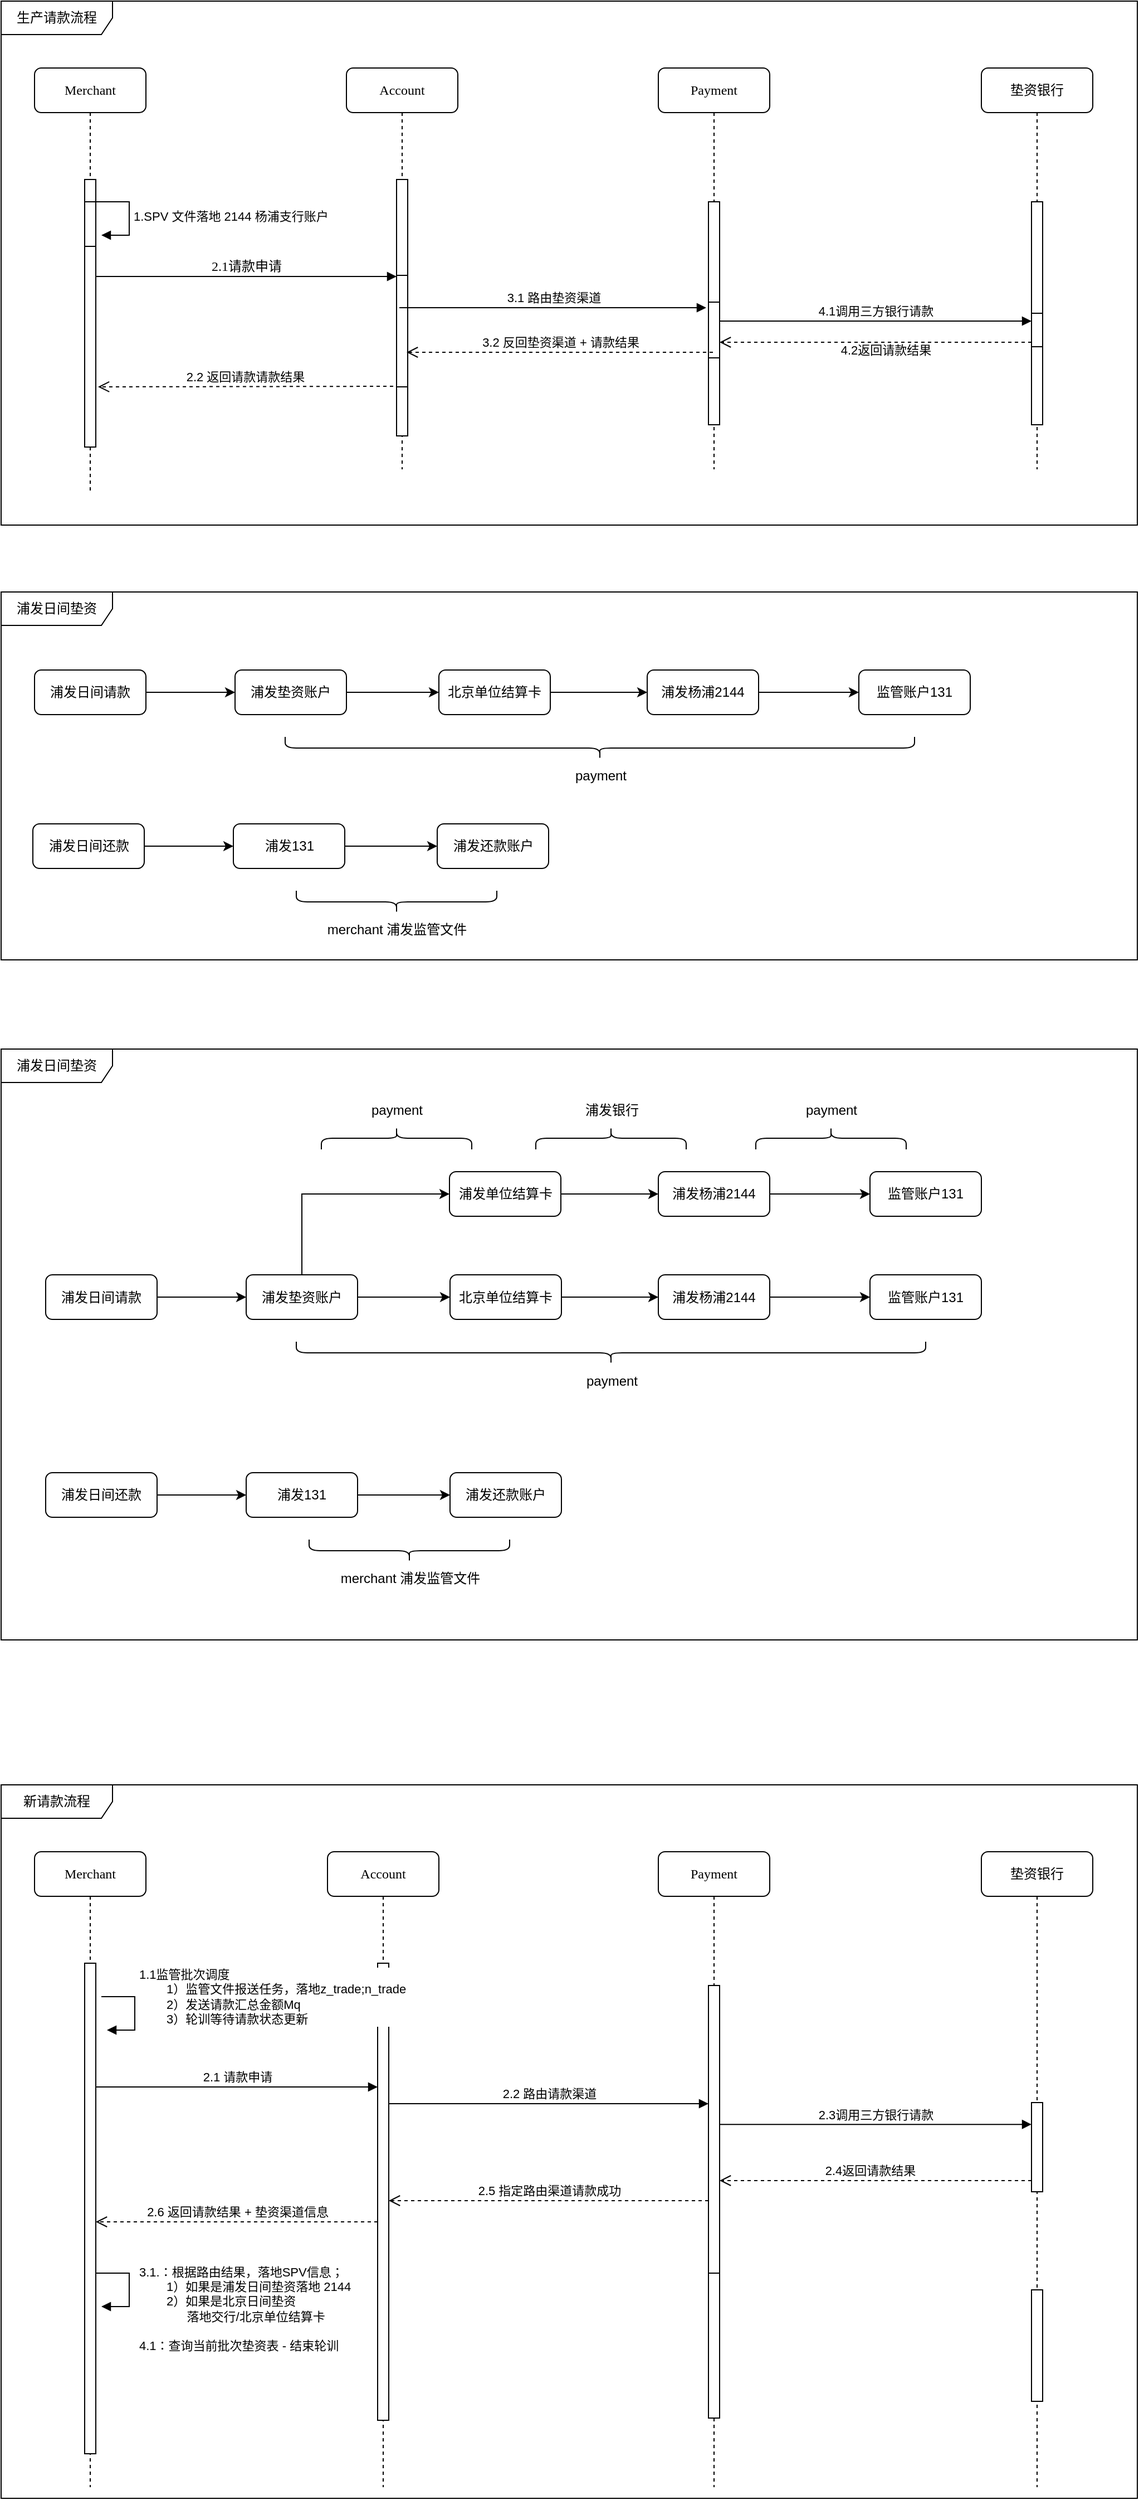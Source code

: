 <mxfile version="24.7.12">
  <diagram name="Page-1" id="13e1069c-82ec-6db2-03f1-153e76fe0fe0">
    <mxGraphModel dx="2506" dy="818" grid="1" gridSize="10" guides="1" tooltips="1" connect="1" arrows="1" fold="1" page="1" pageScale="1" pageWidth="1100" pageHeight="850" background="none" math="0" shadow="0">
      <root>
        <mxCell id="0" />
        <mxCell id="1" parent="0" />
        <mxCell id="7baba1c4bc27f4b0-2" value="Account" style="shape=umlLifeline;perimeter=lifelinePerimeter;whiteSpace=wrap;html=1;container=1;collapsible=0;recursiveResize=0;outlineConnect=0;rounded=1;shadow=0;comic=0;labelBackgroundColor=none;strokeWidth=1;fontFamily=Verdana;fontSize=12;align=center;" parent="1" vertex="1">
          <mxGeometry x="380" y="80" width="100" height="360" as="geometry" />
        </mxCell>
        <mxCell id="7baba1c4bc27f4b0-10" value="" style="html=1;points=[];perimeter=orthogonalPerimeter;rounded=0;shadow=0;comic=0;labelBackgroundColor=none;strokeWidth=1;fontFamily=Verdana;fontSize=12;align=center;" parent="7baba1c4bc27f4b0-2" vertex="1">
          <mxGeometry x="45" y="100" width="10" height="230" as="geometry" />
        </mxCell>
        <mxCell id="kpxduoVY6cWqKxpPgdwj-16" value="" style="html=1;points=[[0,0,0,0,5],[0,1,0,0,-5],[1,0,0,0,5],[1,1,0,0,-5]];perimeter=orthogonalPerimeter;outlineConnect=0;targetShapes=umlLifeline;portConstraint=eastwest;newEdgeStyle={&quot;curved&quot;:0,&quot;rounded&quot;:0};" parent="7baba1c4bc27f4b0-2" vertex="1">
          <mxGeometry x="45" y="186" width="10" height="100" as="geometry" />
        </mxCell>
        <mxCell id="7baba1c4bc27f4b0-3" value="Payment" style="shape=umlLifeline;perimeter=lifelinePerimeter;whiteSpace=wrap;html=1;container=1;collapsible=0;recursiveResize=0;outlineConnect=0;rounded=1;shadow=0;comic=0;labelBackgroundColor=none;strokeWidth=1;fontFamily=Verdana;fontSize=12;align=center;" parent="1" vertex="1">
          <mxGeometry x="660" y="80" width="100" height="360" as="geometry" />
        </mxCell>
        <mxCell id="7baba1c4bc27f4b0-13" value="" style="html=1;points=[];perimeter=orthogonalPerimeter;rounded=0;shadow=0;comic=0;labelBackgroundColor=none;strokeWidth=1;fontFamily=Verdana;fontSize=12;align=center;" parent="7baba1c4bc27f4b0-3" vertex="1">
          <mxGeometry x="45" y="120" width="10" height="200" as="geometry" />
        </mxCell>
        <mxCell id="kpxduoVY6cWqKxpPgdwj-9" value="" style="html=1;points=[[0,0,0,0,5],[0,1,0,0,-5],[1,0,0,0,5],[1,1,0,0,-5]];perimeter=orthogonalPerimeter;outlineConnect=0;targetShapes=umlLifeline;portConstraint=eastwest;newEdgeStyle={&quot;curved&quot;:0,&quot;rounded&quot;:0};" parent="7baba1c4bc27f4b0-3" vertex="1">
          <mxGeometry x="45" y="210" width="10" height="50" as="geometry" />
        </mxCell>
        <mxCell id="7baba1c4bc27f4b0-8" value="Merchant" style="shape=umlLifeline;perimeter=lifelinePerimeter;whiteSpace=wrap;html=1;container=1;collapsible=0;recursiveResize=0;outlineConnect=0;rounded=1;shadow=0;comic=0;labelBackgroundColor=none;strokeWidth=1;fontFamily=Verdana;fontSize=12;align=center;" parent="1" vertex="1">
          <mxGeometry x="100" y="80" width="100" height="380" as="geometry" />
        </mxCell>
        <mxCell id="7baba1c4bc27f4b0-9" value="" style="html=1;points=[];perimeter=orthogonalPerimeter;rounded=0;shadow=0;comic=0;labelBackgroundColor=none;strokeWidth=1;fontFamily=Verdana;fontSize=12;align=center;" parent="7baba1c4bc27f4b0-8" vertex="1">
          <mxGeometry x="45" y="100" width="10" height="240" as="geometry" />
        </mxCell>
        <mxCell id="kpxduoVY6cWqKxpPgdwj-3" value="" style="html=1;points=[[0,0,0,0,5],[0,1,0,0,-5],[1,0,0,0,5],[1,1,0,0,-5]];perimeter=orthogonalPerimeter;outlineConnect=0;targetShapes=umlLifeline;portConstraint=eastwest;newEdgeStyle={&quot;curved&quot;:0,&quot;rounded&quot;:0};" parent="7baba1c4bc27f4b0-8" vertex="1">
          <mxGeometry x="45" y="120" width="10" height="40" as="geometry" />
        </mxCell>
        <mxCell id="kpxduoVY6cWqKxpPgdwj-4" value="1.SPV 文件落地 2144 杨浦支行账户" style="html=1;align=left;spacingLeft=2;endArrow=block;rounded=0;edgeStyle=orthogonalEdgeStyle;curved=0;rounded=0;" parent="7baba1c4bc27f4b0-8" edge="1">
          <mxGeometry x="0.012" relative="1" as="geometry">
            <mxPoint x="55" y="120" as="sourcePoint" />
            <Array as="points">
              <mxPoint x="85" y="150" />
            </Array>
            <mxPoint x="60" y="150" as="targetPoint" />
            <mxPoint as="offset" />
          </mxGeometry>
        </mxCell>
        <mxCell id="7baba1c4bc27f4b0-11" value="2.1请款申请" style="html=1;verticalAlign=bottom;endArrow=block;entryX=0;entryY=0;labelBackgroundColor=none;fontFamily=Verdana;fontSize=12;edgeStyle=elbowEdgeStyle;elbow=horizontal;" parent="1" edge="1">
          <mxGeometry relative="1" as="geometry">
            <mxPoint x="155" y="267" as="sourcePoint" />
            <mxPoint x="425" y="267" as="targetPoint" />
            <mxPoint as="offset" />
          </mxGeometry>
        </mxCell>
        <mxCell id="kpxduoVY6cWqKxpPgdwj-10" value="3.1 路由垫资渠道" style="html=1;verticalAlign=bottom;endArrow=block;curved=0;rounded=0;entryX=0;entryY=0;entryDx=0;entryDy=5;" parent="1" edge="1">
          <mxGeometry x="0.002" relative="1" as="geometry">
            <mxPoint x="427.5" y="295" as="sourcePoint" />
            <mxPoint x="703" y="295" as="targetPoint" />
            <mxPoint as="offset" />
          </mxGeometry>
        </mxCell>
        <mxCell id="kpxduoVY6cWqKxpPgdwj-11" value="3.2 反回垫资渠道 + 请款结果" style="html=1;verticalAlign=bottom;endArrow=open;dashed=1;endSize=8;curved=0;rounded=0;exitX=0;exitY=1;exitDx=0;exitDy=-5;" parent="1" edge="1">
          <mxGeometry relative="1" as="geometry">
            <mxPoint x="434" y="335" as="targetPoint" />
            <mxPoint x="709" y="335" as="sourcePoint" />
          </mxGeometry>
        </mxCell>
        <mxCell id="kpxduoVY6cWqKxpPgdwj-12" value="2.2 返回请款请款结果" style="html=1;verticalAlign=bottom;endArrow=open;dashed=1;endSize=8;curved=0;rounded=0;exitX=0;exitY=1;exitDx=0;exitDy=-5;" parent="1" edge="1">
          <mxGeometry x="0.004" relative="1" as="geometry">
            <mxPoint x="157" y="366" as="targetPoint" />
            <mxPoint x="422" y="365.5" as="sourcePoint" />
            <mxPoint as="offset" />
          </mxGeometry>
        </mxCell>
        <mxCell id="kpxduoVY6cWqKxpPgdwj-13" value="垫资银行" style="shape=umlLifeline;perimeter=lifelinePerimeter;whiteSpace=wrap;html=1;container=1;collapsible=0;recursiveResize=0;outlineConnect=0;rounded=1;shadow=0;comic=0;labelBackgroundColor=none;strokeWidth=1;fontFamily=Verdana;fontSize=12;align=center;" parent="1" vertex="1">
          <mxGeometry x="950" y="80" width="100" height="360" as="geometry" />
        </mxCell>
        <mxCell id="kpxduoVY6cWqKxpPgdwj-14" value="" style="html=1;points=[];perimeter=orthogonalPerimeter;rounded=0;shadow=0;comic=0;labelBackgroundColor=none;strokeWidth=1;fontFamily=Verdana;fontSize=12;align=center;" parent="kpxduoVY6cWqKxpPgdwj-13" vertex="1">
          <mxGeometry x="45" y="120" width="10" height="200" as="geometry" />
        </mxCell>
        <mxCell id="kpxduoVY6cWqKxpPgdwj-20" value="" style="html=1;points=[[0,0,0,0,5],[0,1,0,0,-5],[1,0,0,0,5],[1,1,0,0,-5]];perimeter=orthogonalPerimeter;outlineConnect=0;targetShapes=umlLifeline;portConstraint=eastwest;newEdgeStyle={&quot;curved&quot;:0,&quot;rounded&quot;:0};" parent="kpxduoVY6cWqKxpPgdwj-13" vertex="1">
          <mxGeometry x="45" y="220" width="10" height="30" as="geometry" />
        </mxCell>
        <mxCell id="kpxduoVY6cWqKxpPgdwj-21" value="4.1调用三方银行请款" style="html=1;verticalAlign=bottom;endArrow=block;curved=0;rounded=0;entryX=0;entryY=0;entryDx=0;entryDy=5;" parent="1" edge="1">
          <mxGeometry relative="1" as="geometry">
            <mxPoint x="715" y="307" as="sourcePoint" />
            <mxPoint x="995" y="307" as="targetPoint" />
            <mxPoint as="offset" />
          </mxGeometry>
        </mxCell>
        <mxCell id="kpxduoVY6cWqKxpPgdwj-22" value="4.2返回请款结果" style="html=1;verticalAlign=bottom;endArrow=open;dashed=1;endSize=8;curved=0;rounded=0;exitX=0;exitY=1;exitDx=0;exitDy=-5;" parent="1" edge="1">
          <mxGeometry x="-0.064" y="16" relative="1" as="geometry">
            <mxPoint x="715" y="326" as="targetPoint" />
            <mxPoint x="995" y="326" as="sourcePoint" />
            <mxPoint as="offset" />
          </mxGeometry>
        </mxCell>
        <mxCell id="kpxduoVY6cWqKxpPgdwj-23" value="生产请款流程" style="shape=umlFrame;whiteSpace=wrap;html=1;pointerEvents=0;width=100;height=30;" parent="1" vertex="1">
          <mxGeometry x="70" y="20" width="1020" height="470" as="geometry" />
        </mxCell>
        <mxCell id="ALbWEhQMEWcFjF1U4QvQ-1" value="Account" style="shape=umlLifeline;perimeter=lifelinePerimeter;whiteSpace=wrap;html=1;container=1;collapsible=0;recursiveResize=0;outlineConnect=0;rounded=1;shadow=0;comic=0;labelBackgroundColor=none;strokeWidth=1;fontFamily=Verdana;fontSize=12;align=center;" parent="1" vertex="1">
          <mxGeometry x="363" y="1680" width="100" height="570" as="geometry" />
        </mxCell>
        <mxCell id="ALbWEhQMEWcFjF1U4QvQ-2" value="" style="html=1;points=[];perimeter=orthogonalPerimeter;rounded=0;shadow=0;comic=0;labelBackgroundColor=none;strokeWidth=1;fontFamily=Verdana;fontSize=12;align=center;" parent="ALbWEhQMEWcFjF1U4QvQ-1" vertex="1">
          <mxGeometry x="45" y="100" width="10" height="410" as="geometry" />
        </mxCell>
        <mxCell id="ALbWEhQMEWcFjF1U4QvQ-3" value="Payment" style="shape=umlLifeline;perimeter=lifelinePerimeter;whiteSpace=wrap;html=1;container=1;collapsible=0;recursiveResize=0;outlineConnect=0;rounded=1;shadow=0;comic=0;labelBackgroundColor=none;strokeWidth=1;fontFamily=Verdana;fontSize=12;align=center;" parent="1" vertex="1">
          <mxGeometry x="660" y="1680" width="100" height="570" as="geometry" />
        </mxCell>
        <mxCell id="ALbWEhQMEWcFjF1U4QvQ-4" value="" style="html=1;points=[];perimeter=orthogonalPerimeter;rounded=0;shadow=0;comic=0;labelBackgroundColor=none;strokeWidth=1;fontFamily=Verdana;fontSize=12;align=center;" parent="ALbWEhQMEWcFjF1U4QvQ-3" vertex="1">
          <mxGeometry x="45" y="120" width="10" height="370" as="geometry" />
        </mxCell>
        <mxCell id="ALbWEhQMEWcFjF1U4QvQ-5" value="Merchant" style="shape=umlLifeline;perimeter=lifelinePerimeter;whiteSpace=wrap;html=1;container=1;collapsible=0;recursiveResize=0;outlineConnect=0;rounded=1;shadow=0;comic=0;labelBackgroundColor=none;strokeWidth=1;fontFamily=Verdana;fontSize=12;align=center;" parent="1" vertex="1">
          <mxGeometry x="100" y="1680" width="100" height="570" as="geometry" />
        </mxCell>
        <mxCell id="ALbWEhQMEWcFjF1U4QvQ-6" value="" style="html=1;points=[];perimeter=orthogonalPerimeter;rounded=0;shadow=0;comic=0;labelBackgroundColor=none;strokeWidth=1;fontFamily=Verdana;fontSize=12;align=center;" parent="ALbWEhQMEWcFjF1U4QvQ-5" vertex="1">
          <mxGeometry x="45" y="100" width="10" height="440" as="geometry" />
        </mxCell>
        <mxCell id="ALbWEhQMEWcFjF1U4QvQ-7" value="垫资银行" style="shape=umlLifeline;perimeter=lifelinePerimeter;whiteSpace=wrap;html=1;container=1;collapsible=0;recursiveResize=0;outlineConnect=0;rounded=1;shadow=0;comic=0;labelBackgroundColor=none;strokeWidth=1;fontFamily=Verdana;fontSize=12;align=center;" parent="1" vertex="1">
          <mxGeometry x="950" y="1680" width="100" height="570" as="geometry" />
        </mxCell>
        <mxCell id="ALbWEhQMEWcFjF1U4QvQ-8" value="" style="html=1;points=[];perimeter=orthogonalPerimeter;rounded=0;shadow=0;comic=0;labelBackgroundColor=none;strokeWidth=1;fontFamily=Verdana;fontSize=12;align=center;" parent="ALbWEhQMEWcFjF1U4QvQ-7" vertex="1">
          <mxGeometry x="45" y="393" width="10" height="100" as="geometry" />
        </mxCell>
        <mxCell id="ALbWEhQMEWcFjF1U4QvQ-9" value="新请款流程" style="shape=umlFrame;whiteSpace=wrap;html=1;pointerEvents=0;width=100;height=30;" parent="1" vertex="1">
          <mxGeometry x="70" y="1620" width="1020" height="640" as="geometry" />
        </mxCell>
        <mxCell id="ALbWEhQMEWcFjF1U4QvQ-10" value="3.1.：根据路由结果，落地SPV信息；&lt;br&gt;&lt;span style=&quot;white-space: pre;&quot;&gt;&#x9;&lt;/span&gt;1）如果是浦发日间垫资落地 2144&lt;br&gt;&lt;span style=&quot;white-space: pre;&quot;&gt;&#x9;&lt;/span&gt;2）如果是北京日间垫资&lt;br&gt;&lt;span style=&quot;white-space: pre;&quot;&gt;&#x9;&lt;/span&gt;&amp;nbsp; &amp;nbsp; &amp;nbsp; 落地交行/北京单位结算卡&lt;br&gt;&lt;br&gt;4.1：查询当前批次垫资表 - 结束轮训" style="html=1;align=left;spacingLeft=2;endArrow=block;rounded=0;edgeStyle=orthogonalEdgeStyle;curved=0;rounded=0;" parent="1" edge="1">
          <mxGeometry x="0.412" y="5" relative="1" as="geometry">
            <mxPoint x="155" y="2058" as="sourcePoint" />
            <Array as="points">
              <mxPoint x="185" y="2088" />
            </Array>
            <mxPoint x="5" y="-3" as="offset" />
            <mxPoint x="160" y="2088" as="targetPoint" />
          </mxGeometry>
        </mxCell>
        <mxCell id="ALbWEhQMEWcFjF1U4QvQ-11" value="2.1 请款申请" style="html=1;verticalAlign=bottom;endArrow=block;curved=0;rounded=0;entryX=0;entryY=0;entryDx=0;entryDy=5;" parent="1" edge="1">
          <mxGeometry x="0.001" relative="1" as="geometry">
            <mxPoint x="155" y="1891.0" as="sourcePoint" />
            <mxPoint x="408" y="1891.0" as="targetPoint" />
            <mxPoint as="offset" />
          </mxGeometry>
        </mxCell>
        <mxCell id="ALbWEhQMEWcFjF1U4QvQ-12" value="2.6 返回请款结果 + 垫资渠道信息" style="html=1;verticalAlign=bottom;endArrow=open;dashed=1;endSize=8;curved=0;rounded=0;exitX=0;exitY=1;exitDx=0;exitDy=-5;" parent="1" edge="1">
          <mxGeometry x="0.001" relative="1" as="geometry">
            <mxPoint x="155" y="2012.0" as="targetPoint" />
            <mxPoint x="408" y="2012" as="sourcePoint" />
            <mxPoint as="offset" />
          </mxGeometry>
        </mxCell>
        <mxCell id="ALbWEhQMEWcFjF1U4QvQ-13" value="" style="html=1;points=[[0,0,0,0,5],[0,1,0,0,-5],[1,0,0,0,5],[1,1,0,0,-5]];perimeter=orthogonalPerimeter;outlineConnect=0;targetShapes=umlLifeline;portConstraint=eastwest;newEdgeStyle={&quot;curved&quot;:0,&quot;rounded&quot;:0};" parent="1" vertex="1">
          <mxGeometry x="705" y="2058" width="10" height="130" as="geometry" />
        </mxCell>
        <mxCell id="ALbWEhQMEWcFjF1U4QvQ-14" value="2.2 路由请款渠道" style="html=1;verticalAlign=bottom;endArrow=block;curved=0;rounded=0;entryX=0;entryY=0;entryDx=0;entryDy=5;" parent="1" edge="1">
          <mxGeometry x="0.005" relative="1" as="geometry">
            <mxPoint x="418" y="1906.0" as="sourcePoint" />
            <mxPoint as="offset" />
            <mxPoint x="705" y="1906.0" as="targetPoint" />
          </mxGeometry>
        </mxCell>
        <mxCell id="ALbWEhQMEWcFjF1U4QvQ-15" value="2.5 指定路由渠道请款成功" style="html=1;verticalAlign=bottom;endArrow=open;dashed=1;endSize=8;curved=0;rounded=0;exitX=0;exitY=1;exitDx=0;exitDy=-5;" parent="1" edge="1">
          <mxGeometry relative="1" as="geometry">
            <mxPoint x="418" y="1993" as="targetPoint" />
            <mxPoint x="705" y="1993" as="sourcePoint" />
          </mxGeometry>
        </mxCell>
        <mxCell id="ALbWEhQMEWcFjF1U4QvQ-16" value="" style="html=1;points=[[0,0,0,0,5],[0,1,0,0,-5],[1,0,0,0,5],[1,1,0,0,-5]];perimeter=orthogonalPerimeter;outlineConnect=0;targetShapes=umlLifeline;portConstraint=eastwest;newEdgeStyle={&quot;curved&quot;:0,&quot;rounded&quot;:0};" parent="1" vertex="1">
          <mxGeometry x="995" y="1905" width="10" height="80" as="geometry" />
        </mxCell>
        <mxCell id="ALbWEhQMEWcFjF1U4QvQ-17" value="2.3调用三方银行请款" style="html=1;verticalAlign=bottom;endArrow=block;curved=0;rounded=0;entryX=0;entryY=0;entryDx=0;entryDy=5;" parent="1" edge="1">
          <mxGeometry relative="1" as="geometry">
            <mxPoint x="715" y="1924.58" as="sourcePoint" />
            <mxPoint as="offset" />
            <mxPoint x="995" y="1924.58" as="targetPoint" />
          </mxGeometry>
        </mxCell>
        <mxCell id="ALbWEhQMEWcFjF1U4QvQ-18" value="2.4返回请款结果" style="html=1;verticalAlign=bottom;endArrow=open;dashed=1;endSize=8;curved=0;rounded=0;" parent="1" edge="1">
          <mxGeometry x="0.036" relative="1" as="geometry">
            <mxPoint x="715" y="1975" as="targetPoint" />
            <mxPoint as="offset" />
            <mxPoint x="995" y="1975" as="sourcePoint" />
            <Array as="points">
              <mxPoint x="770" y="1975" />
            </Array>
          </mxGeometry>
        </mxCell>
        <mxCell id="ALbWEhQMEWcFjF1U4QvQ-19" value="1.1监管批次调度&lt;br&gt;&lt;span style=&quot;white-space: pre;&quot;&gt;&#x9;&lt;/span&gt;1）监管文件报送任务，落地z_trade;n_trade&lt;br&gt;&lt;span style=&quot;white-space: pre;&quot;&gt;&#x9;&lt;/span&gt;2）发送请款汇总金额Mq&lt;br&gt;&lt;span style=&quot;white-space: pre;&quot;&gt;&#x9;&lt;/span&gt;3）轮训等待请款状态更新" style="html=1;align=left;spacingLeft=2;endArrow=block;rounded=0;edgeStyle=orthogonalEdgeStyle;curved=0;rounded=0;fillColor=none;" parent="1" edge="1">
          <mxGeometry x="-0.294" relative="1" as="geometry">
            <mxPoint x="160" y="1810" as="sourcePoint" />
            <Array as="points">
              <mxPoint x="190" y="1840" />
            </Array>
            <mxPoint x="165" y="1840" as="targetPoint" />
            <mxPoint as="offset" />
          </mxGeometry>
        </mxCell>
        <mxCell id="ALbWEhQMEWcFjF1U4QvQ-26" style="edgeStyle=orthogonalEdgeStyle;rounded=0;orthogonalLoop=1;jettySize=auto;html=1;entryX=0;entryY=0.5;entryDx=0;entryDy=0;" parent="1" source="ALbWEhQMEWcFjF1U4QvQ-22" target="ALbWEhQMEWcFjF1U4QvQ-25" edge="1">
          <mxGeometry relative="1" as="geometry" />
        </mxCell>
        <mxCell id="ALbWEhQMEWcFjF1U4QvQ-22" value="浦发日间请款" style="rounded=1;whiteSpace=wrap;html=1;" parent="1" vertex="1">
          <mxGeometry x="100" y="620" width="100" height="40" as="geometry" />
        </mxCell>
        <mxCell id="ALbWEhQMEWcFjF1U4QvQ-30" style="edgeStyle=orthogonalEdgeStyle;rounded=0;orthogonalLoop=1;jettySize=auto;html=1;" parent="1" source="ALbWEhQMEWcFjF1U4QvQ-25" target="ALbWEhQMEWcFjF1U4QvQ-28" edge="1">
          <mxGeometry relative="1" as="geometry" />
        </mxCell>
        <mxCell id="ALbWEhQMEWcFjF1U4QvQ-25" value="浦发垫资账户" style="rounded=1;whiteSpace=wrap;html=1;" parent="1" vertex="1">
          <mxGeometry x="280" y="620" width="100" height="40" as="geometry" />
        </mxCell>
        <mxCell id="ALbWEhQMEWcFjF1U4QvQ-27" value="浦发日间垫资" style="shape=umlFrame;whiteSpace=wrap;html=1;pointerEvents=0;width=100;height=30;" parent="1" vertex="1">
          <mxGeometry x="70" y="550" width="1020" height="330" as="geometry" />
        </mxCell>
        <mxCell id="ALbWEhQMEWcFjF1U4QvQ-32" style="edgeStyle=orthogonalEdgeStyle;rounded=0;orthogonalLoop=1;jettySize=auto;html=1;" parent="1" source="ALbWEhQMEWcFjF1U4QvQ-28" target="ALbWEhQMEWcFjF1U4QvQ-31" edge="1">
          <mxGeometry relative="1" as="geometry" />
        </mxCell>
        <mxCell id="ALbWEhQMEWcFjF1U4QvQ-28" value="北京单位结算卡" style="rounded=1;whiteSpace=wrap;html=1;" parent="1" vertex="1">
          <mxGeometry x="463" y="620" width="100" height="40" as="geometry" />
        </mxCell>
        <mxCell id="0XcmcjFNegIatuKm_EpQ-2" style="edgeStyle=orthogonalEdgeStyle;rounded=0;orthogonalLoop=1;jettySize=auto;html=1;entryX=0;entryY=0.5;entryDx=0;entryDy=0;" edge="1" parent="1" source="ALbWEhQMEWcFjF1U4QvQ-31" target="0XcmcjFNegIatuKm_EpQ-1">
          <mxGeometry relative="1" as="geometry" />
        </mxCell>
        <mxCell id="ALbWEhQMEWcFjF1U4QvQ-31" value="浦发杨浦2144" style="rounded=1;whiteSpace=wrap;html=1;" parent="1" vertex="1">
          <mxGeometry x="650" y="620" width="100" height="40" as="geometry" />
        </mxCell>
        <mxCell id="0XcmcjFNegIatuKm_EpQ-1" value="监管账户131" style="rounded=1;whiteSpace=wrap;html=1;" vertex="1" parent="1">
          <mxGeometry x="840" y="620" width="100" height="40" as="geometry" />
        </mxCell>
        <mxCell id="0XcmcjFNegIatuKm_EpQ-3" style="edgeStyle=orthogonalEdgeStyle;rounded=0;orthogonalLoop=1;jettySize=auto;html=1;entryX=0;entryY=0.5;entryDx=0;entryDy=0;" edge="1" parent="1" source="0XcmcjFNegIatuKm_EpQ-4" target="0XcmcjFNegIatuKm_EpQ-6">
          <mxGeometry relative="1" as="geometry" />
        </mxCell>
        <mxCell id="0XcmcjFNegIatuKm_EpQ-4" value="浦发日间还款" style="rounded=1;whiteSpace=wrap;html=1;" vertex="1" parent="1">
          <mxGeometry x="98.5" y="758" width="100" height="40" as="geometry" />
        </mxCell>
        <mxCell id="0XcmcjFNegIatuKm_EpQ-5" style="edgeStyle=orthogonalEdgeStyle;rounded=0;orthogonalLoop=1;jettySize=auto;html=1;" edge="1" parent="1" source="0XcmcjFNegIatuKm_EpQ-6" target="0XcmcjFNegIatuKm_EpQ-8">
          <mxGeometry relative="1" as="geometry" />
        </mxCell>
        <mxCell id="0XcmcjFNegIatuKm_EpQ-6" value="浦发131" style="rounded=1;whiteSpace=wrap;html=1;" vertex="1" parent="1">
          <mxGeometry x="278.5" y="758" width="100" height="40" as="geometry" />
        </mxCell>
        <mxCell id="0XcmcjFNegIatuKm_EpQ-8" value="浦发还款账户" style="rounded=1;whiteSpace=wrap;html=1;" vertex="1" parent="1">
          <mxGeometry x="461.5" y="758" width="100" height="40" as="geometry" />
        </mxCell>
        <mxCell id="0XcmcjFNegIatuKm_EpQ-12" value="" style="shape=curlyBracket;whiteSpace=wrap;html=1;rounded=1;labelPosition=left;verticalLabelPosition=middle;align=right;verticalAlign=middle;rotation=-90;" vertex="1" parent="1">
          <mxGeometry x="415" y="738" width="20" height="180" as="geometry" />
        </mxCell>
        <mxCell id="0XcmcjFNegIatuKm_EpQ-13" value="merchant 浦发监管文件" style="text;html=1;align=center;verticalAlign=middle;resizable=0;points=[];autosize=1;strokeColor=none;fillColor=none;" vertex="1" parent="1">
          <mxGeometry x="350" y="838" width="150" height="30" as="geometry" />
        </mxCell>
        <mxCell id="0XcmcjFNegIatuKm_EpQ-16" value="" style="shape=curlyBracket;whiteSpace=wrap;html=1;rounded=1;labelPosition=left;verticalLabelPosition=middle;align=right;verticalAlign=middle;rotation=-90;" vertex="1" parent="1">
          <mxGeometry x="597.5" y="407.5" width="20" height="565" as="geometry" />
        </mxCell>
        <mxCell id="0XcmcjFNegIatuKm_EpQ-17" value="payment" style="text;html=1;align=center;verticalAlign=middle;resizable=0;points=[];autosize=1;strokeColor=none;fillColor=none;" vertex="1" parent="1">
          <mxGeometry x="572.5" y="700" width="70" height="30" as="geometry" />
        </mxCell>
        <mxCell id="0XcmcjFNegIatuKm_EpQ-22" style="edgeStyle=orthogonalEdgeStyle;rounded=0;orthogonalLoop=1;jettySize=auto;html=1;entryX=0;entryY=0.5;entryDx=0;entryDy=0;" edge="1" parent="1" source="0XcmcjFNegIatuKm_EpQ-23" target="0XcmcjFNegIatuKm_EpQ-25">
          <mxGeometry relative="1" as="geometry" />
        </mxCell>
        <mxCell id="0XcmcjFNegIatuKm_EpQ-23" value="浦发日间请款" style="rounded=1;whiteSpace=wrap;html=1;" vertex="1" parent="1">
          <mxGeometry x="110" y="1162.5" width="100" height="40" as="geometry" />
        </mxCell>
        <mxCell id="0XcmcjFNegIatuKm_EpQ-24" style="edgeStyle=orthogonalEdgeStyle;rounded=0;orthogonalLoop=1;jettySize=auto;html=1;" edge="1" parent="1" source="0XcmcjFNegIatuKm_EpQ-25" target="0XcmcjFNegIatuKm_EpQ-28">
          <mxGeometry relative="1" as="geometry" />
        </mxCell>
        <mxCell id="0XcmcjFNegIatuKm_EpQ-25" value="浦发垫资账户" style="rounded=1;whiteSpace=wrap;html=1;" vertex="1" parent="1">
          <mxGeometry x="290" y="1162.5" width="100" height="40" as="geometry" />
        </mxCell>
        <mxCell id="0XcmcjFNegIatuKm_EpQ-26" value="浦发日间垫资" style="shape=umlFrame;whiteSpace=wrap;html=1;pointerEvents=0;width=100;height=30;" vertex="1" parent="1">
          <mxGeometry x="70" y="960" width="1020" height="530" as="geometry" />
        </mxCell>
        <mxCell id="0XcmcjFNegIatuKm_EpQ-27" style="edgeStyle=orthogonalEdgeStyle;rounded=0;orthogonalLoop=1;jettySize=auto;html=1;" edge="1" parent="1" source="0XcmcjFNegIatuKm_EpQ-28" target="0XcmcjFNegIatuKm_EpQ-30">
          <mxGeometry relative="1" as="geometry" />
        </mxCell>
        <mxCell id="0XcmcjFNegIatuKm_EpQ-28" value="北京单位结算卡" style="rounded=1;whiteSpace=wrap;html=1;" vertex="1" parent="1">
          <mxGeometry x="473" y="1162.5" width="100" height="40" as="geometry" />
        </mxCell>
        <mxCell id="0XcmcjFNegIatuKm_EpQ-29" style="edgeStyle=orthogonalEdgeStyle;rounded=0;orthogonalLoop=1;jettySize=auto;html=1;entryX=0;entryY=0.5;entryDx=0;entryDy=0;" edge="1" parent="1" source="0XcmcjFNegIatuKm_EpQ-30" target="0XcmcjFNegIatuKm_EpQ-31">
          <mxGeometry relative="1" as="geometry" />
        </mxCell>
        <mxCell id="0XcmcjFNegIatuKm_EpQ-30" value="浦发杨浦2144" style="rounded=1;whiteSpace=wrap;html=1;" vertex="1" parent="1">
          <mxGeometry x="660" y="1162.5" width="100" height="40" as="geometry" />
        </mxCell>
        <mxCell id="0XcmcjFNegIatuKm_EpQ-31" value="监管账户131" style="rounded=1;whiteSpace=wrap;html=1;" vertex="1" parent="1">
          <mxGeometry x="850" y="1162.5" width="100" height="40" as="geometry" />
        </mxCell>
        <mxCell id="0XcmcjFNegIatuKm_EpQ-32" style="edgeStyle=orthogonalEdgeStyle;rounded=0;orthogonalLoop=1;jettySize=auto;html=1;entryX=0;entryY=0.5;entryDx=0;entryDy=0;" edge="1" parent="1" source="0XcmcjFNegIatuKm_EpQ-33" target="0XcmcjFNegIatuKm_EpQ-35">
          <mxGeometry relative="1" as="geometry" />
        </mxCell>
        <mxCell id="0XcmcjFNegIatuKm_EpQ-33" value="浦发日间还款" style="rounded=1;whiteSpace=wrap;html=1;" vertex="1" parent="1">
          <mxGeometry x="110" y="1340" width="100" height="40" as="geometry" />
        </mxCell>
        <mxCell id="0XcmcjFNegIatuKm_EpQ-34" style="edgeStyle=orthogonalEdgeStyle;rounded=0;orthogonalLoop=1;jettySize=auto;html=1;" edge="1" parent="1" source="0XcmcjFNegIatuKm_EpQ-35" target="0XcmcjFNegIatuKm_EpQ-36">
          <mxGeometry relative="1" as="geometry" />
        </mxCell>
        <mxCell id="0XcmcjFNegIatuKm_EpQ-35" value="浦发131" style="rounded=1;whiteSpace=wrap;html=1;" vertex="1" parent="1">
          <mxGeometry x="290" y="1340" width="100" height="40" as="geometry" />
        </mxCell>
        <mxCell id="0XcmcjFNegIatuKm_EpQ-36" value="浦发还款账户" style="rounded=1;whiteSpace=wrap;html=1;" vertex="1" parent="1">
          <mxGeometry x="473" y="1340" width="100" height="40" as="geometry" />
        </mxCell>
        <mxCell id="0XcmcjFNegIatuKm_EpQ-37" value="" style="shape=curlyBracket;whiteSpace=wrap;html=1;rounded=1;labelPosition=left;verticalLabelPosition=middle;align=right;verticalAlign=middle;rotation=-90;" vertex="1" parent="1">
          <mxGeometry x="426.5" y="1320" width="20" height="180" as="geometry" />
        </mxCell>
        <mxCell id="0XcmcjFNegIatuKm_EpQ-38" value="merchant 浦发监管文件" style="text;html=1;align=center;verticalAlign=middle;resizable=0;points=[];autosize=1;strokeColor=none;fillColor=none;" vertex="1" parent="1">
          <mxGeometry x="361.5" y="1420" width="150" height="30" as="geometry" />
        </mxCell>
        <mxCell id="0XcmcjFNegIatuKm_EpQ-39" value="" style="shape=curlyBracket;whiteSpace=wrap;html=1;rounded=1;labelPosition=left;verticalLabelPosition=middle;align=right;verticalAlign=middle;rotation=-90;" vertex="1" parent="1">
          <mxGeometry x="607.5" y="950" width="20" height="565" as="geometry" />
        </mxCell>
        <mxCell id="0XcmcjFNegIatuKm_EpQ-40" value="payment" style="text;html=1;align=center;verticalAlign=middle;resizable=0;points=[];autosize=1;strokeColor=none;fillColor=none;" vertex="1" parent="1">
          <mxGeometry x="582.5" y="1242.5" width="70" height="30" as="geometry" />
        </mxCell>
        <mxCell id="0XcmcjFNegIatuKm_EpQ-49" style="edgeStyle=orthogonalEdgeStyle;rounded=0;orthogonalLoop=1;jettySize=auto;html=1;entryX=0;entryY=0.5;entryDx=0;entryDy=0;" edge="1" parent="1" source="0XcmcjFNegIatuKm_EpQ-41" target="0XcmcjFNegIatuKm_EpQ-42">
          <mxGeometry relative="1" as="geometry" />
        </mxCell>
        <mxCell id="0XcmcjFNegIatuKm_EpQ-41" value="浦发单位结算卡" style="rounded=1;whiteSpace=wrap;html=1;" vertex="1" parent="1">
          <mxGeometry x="472.5" y="1070" width="100" height="40" as="geometry" />
        </mxCell>
        <mxCell id="0XcmcjFNegIatuKm_EpQ-50" style="edgeStyle=orthogonalEdgeStyle;rounded=0;orthogonalLoop=1;jettySize=auto;html=1;entryX=0;entryY=0.5;entryDx=0;entryDy=0;" edge="1" parent="1" source="0XcmcjFNegIatuKm_EpQ-42" target="0XcmcjFNegIatuKm_EpQ-43">
          <mxGeometry relative="1" as="geometry" />
        </mxCell>
        <mxCell id="0XcmcjFNegIatuKm_EpQ-42" value="浦发杨浦2144" style="rounded=1;whiteSpace=wrap;html=1;" vertex="1" parent="1">
          <mxGeometry x="660" y="1070" width="100" height="40" as="geometry" />
        </mxCell>
        <mxCell id="0XcmcjFNegIatuKm_EpQ-43" value="监管账户131" style="rounded=1;whiteSpace=wrap;html=1;" vertex="1" parent="1">
          <mxGeometry x="850" y="1070" width="100" height="40" as="geometry" />
        </mxCell>
        <mxCell id="0XcmcjFNegIatuKm_EpQ-48" value="" style="endArrow=classic;html=1;rounded=0;entryX=0;entryY=0.5;entryDx=0;entryDy=0;exitX=0.5;exitY=0;exitDx=0;exitDy=0;" edge="1" parent="1" source="0XcmcjFNegIatuKm_EpQ-25" target="0XcmcjFNegIatuKm_EpQ-41">
          <mxGeometry width="50" height="50" relative="1" as="geometry">
            <mxPoint x="390" y="1180" as="sourcePoint" />
            <mxPoint x="390" y="1110" as="targetPoint" />
            <Array as="points">
              <mxPoint x="340" y="1090" />
            </Array>
          </mxGeometry>
        </mxCell>
        <mxCell id="0XcmcjFNegIatuKm_EpQ-54" value="" style="shape=curlyBracket;whiteSpace=wrap;html=1;rounded=1;labelPosition=left;verticalLabelPosition=middle;align=right;verticalAlign=middle;rotation=90;" vertex="1" parent="1">
          <mxGeometry x="415" y="972.5" width="20" height="135" as="geometry" />
        </mxCell>
        <mxCell id="0XcmcjFNegIatuKm_EpQ-55" value="payment" style="text;html=1;align=center;verticalAlign=middle;resizable=0;points=[];autosize=1;strokeColor=none;fillColor=none;" vertex="1" parent="1">
          <mxGeometry x="390" y="1000" width="70" height="30" as="geometry" />
        </mxCell>
        <mxCell id="0XcmcjFNegIatuKm_EpQ-56" value="" style="shape=curlyBracket;whiteSpace=wrap;html=1;rounded=1;labelPosition=left;verticalLabelPosition=middle;align=right;verticalAlign=middle;rotation=90;" vertex="1" parent="1">
          <mxGeometry x="607.5" y="972.5" width="20" height="135" as="geometry" />
        </mxCell>
        <mxCell id="0XcmcjFNegIatuKm_EpQ-57" value="浦发银行" style="text;html=1;align=center;verticalAlign=middle;resizable=0;points=[];autosize=1;strokeColor=none;fillColor=none;" vertex="1" parent="1">
          <mxGeometry x="582.5" y="1000" width="70" height="30" as="geometry" />
        </mxCell>
        <mxCell id="0XcmcjFNegIatuKm_EpQ-58" value="" style="shape=curlyBracket;whiteSpace=wrap;html=1;rounded=1;labelPosition=left;verticalLabelPosition=middle;align=right;verticalAlign=middle;rotation=90;" vertex="1" parent="1">
          <mxGeometry x="805" y="972.5" width="20" height="135" as="geometry" />
        </mxCell>
        <mxCell id="0XcmcjFNegIatuKm_EpQ-59" value="payment" style="text;html=1;align=center;verticalAlign=middle;resizable=0;points=[];autosize=1;strokeColor=none;fillColor=none;" vertex="1" parent="1">
          <mxGeometry x="780" y="1000" width="70" height="30" as="geometry" />
        </mxCell>
      </root>
    </mxGraphModel>
  </diagram>
</mxfile>
